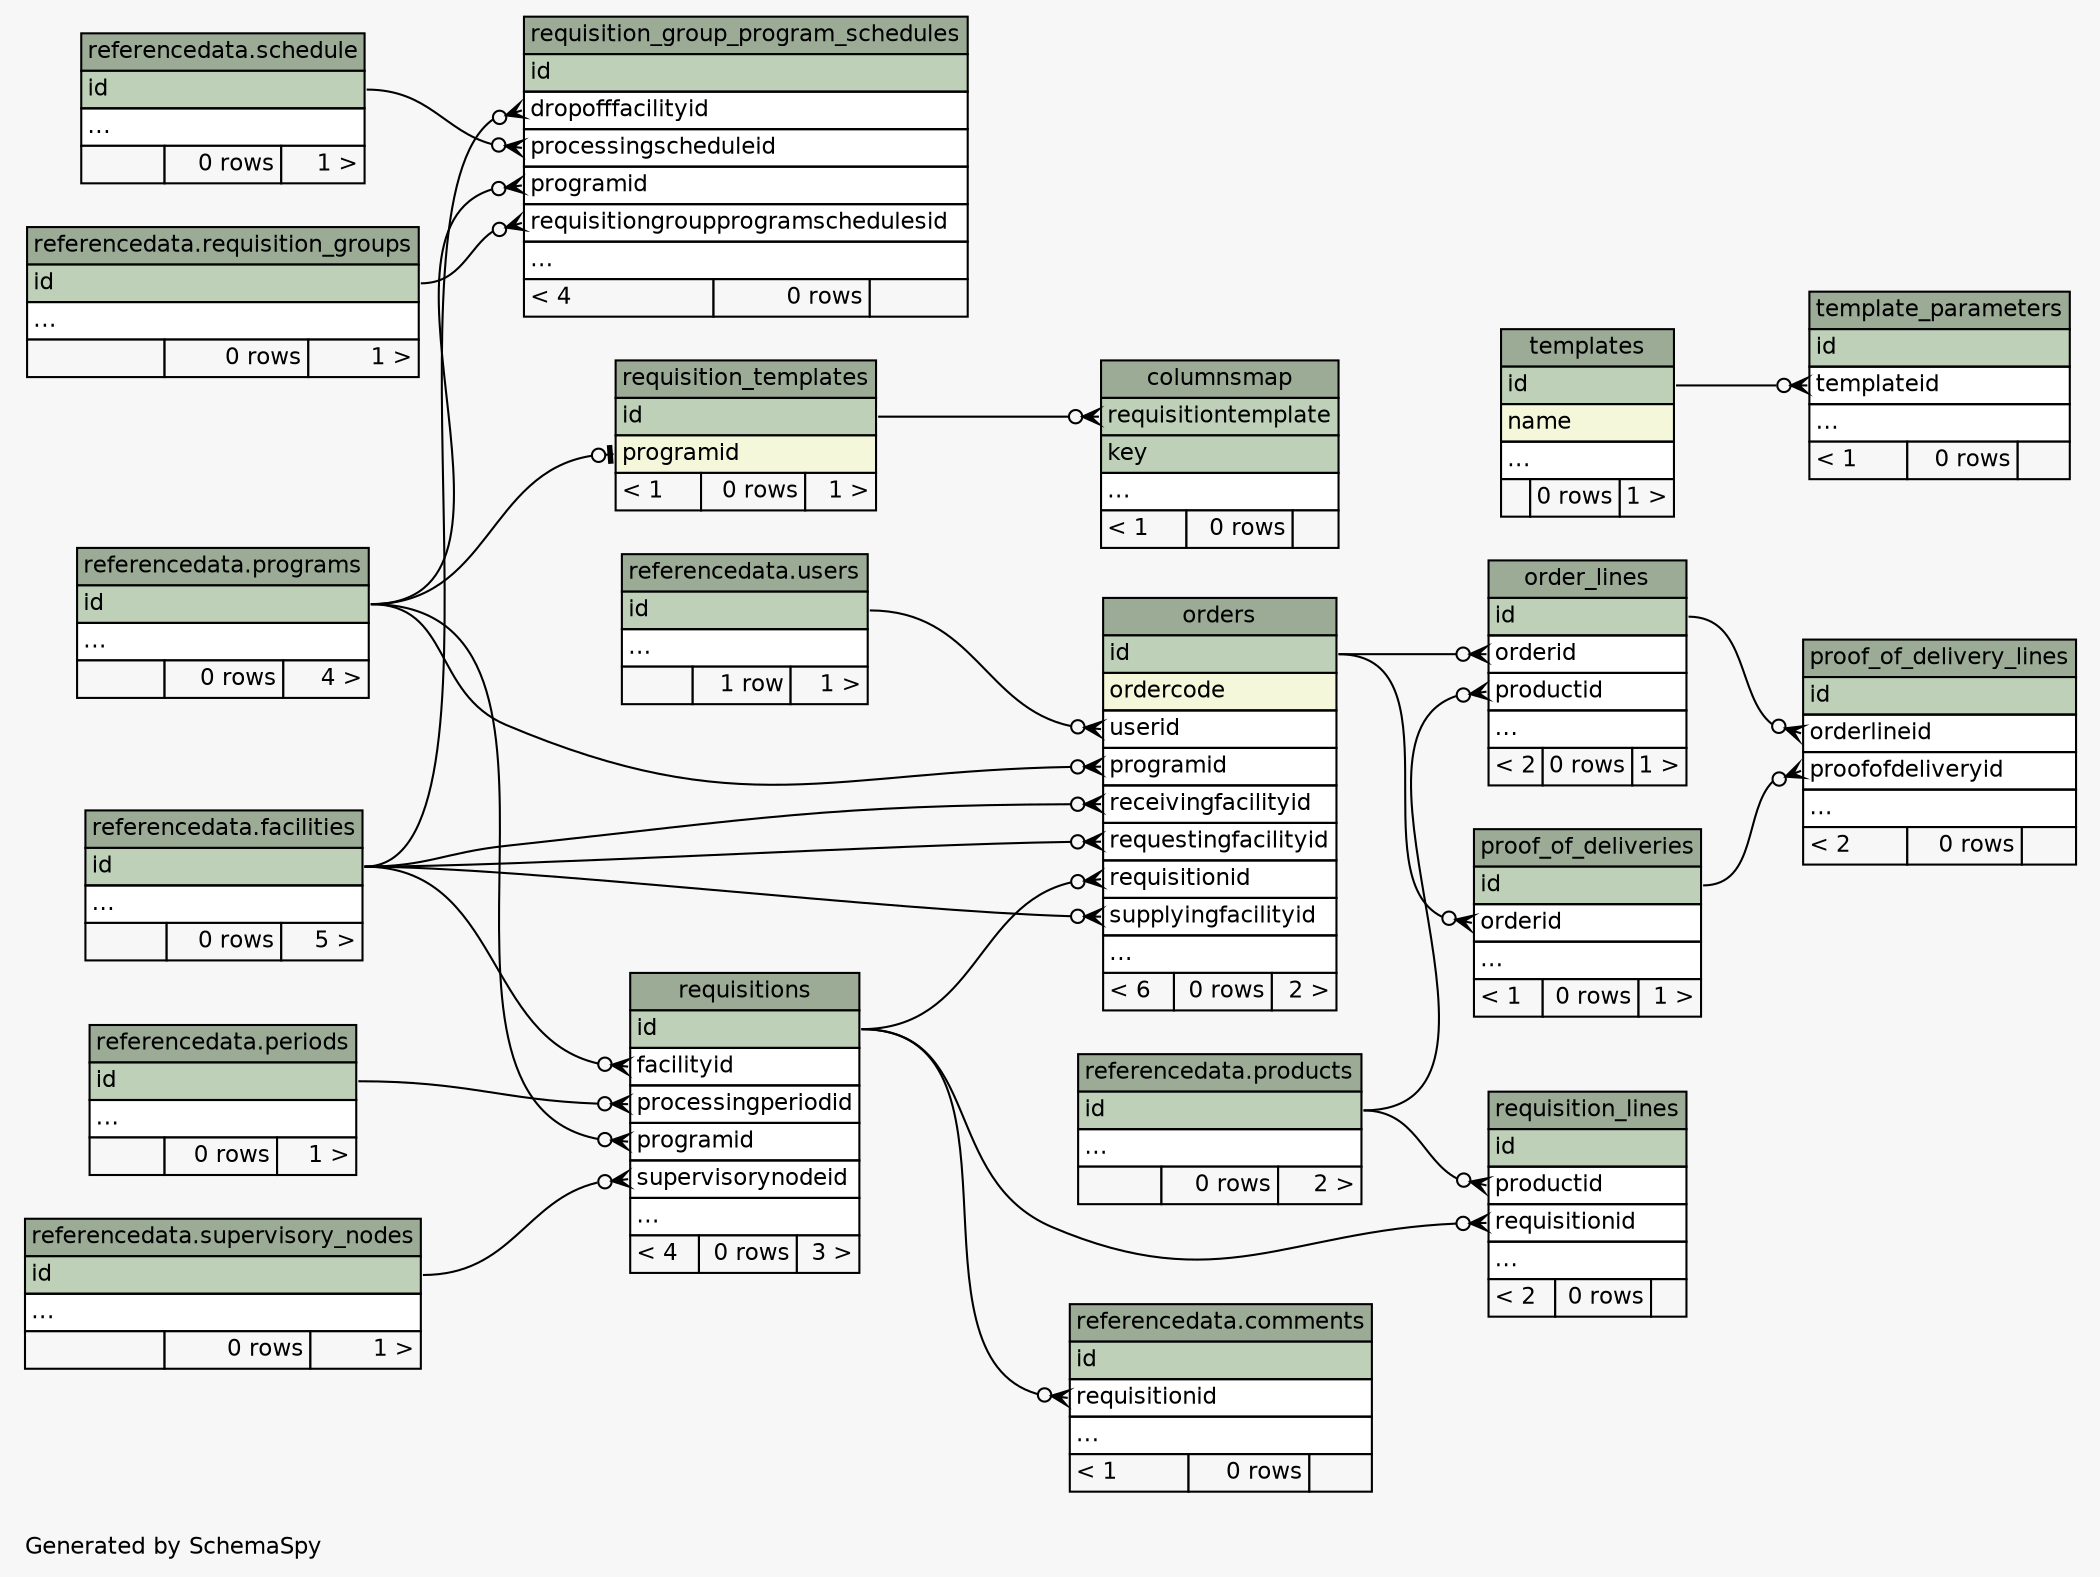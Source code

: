 // dot 2.38.0 on Linux 4.1.17-22.30.amzn1.x86_64
// SchemaSpy rev 590
digraph "compactRelationshipsDiagram" {
  graph [
    rankdir="RL"
    bgcolor="#f7f7f7"
    label="\nGenerated by SchemaSpy"
    labeljust="l"
    nodesep="0.18"
    ranksep="0.46"
    fontname="Helvetica"
    fontsize="11"
  ];
  node [
    fontname="Helvetica"
    fontsize="11"
    shape="plaintext"
  ];
  edge [
    arrowsize="0.8"
  ];
  "columnsmap" [
    label=<
    <TABLE BORDER="0" CELLBORDER="1" CELLSPACING="0" BGCOLOR="#ffffff">
      <TR><TD COLSPAN="3" BGCOLOR="#9bab96" ALIGN="CENTER">columnsmap</TD></TR>
      <TR><TD PORT="requisitiontemplate" COLSPAN="3" BGCOLOR="#bed1b8" ALIGN="LEFT">requisitiontemplate</TD></TR>
      <TR><TD PORT="key" COLSPAN="3" BGCOLOR="#bed1b8" ALIGN="LEFT">key</TD></TR>
      <TR><TD PORT="elipses" COLSPAN="3" ALIGN="LEFT">...</TD></TR>
      <TR><TD ALIGN="LEFT" BGCOLOR="#f7f7f7">&lt; 1</TD><TD ALIGN="RIGHT" BGCOLOR="#f7f7f7">0 rows</TD><TD ALIGN="RIGHT" BGCOLOR="#f7f7f7">  </TD></TR>
    </TABLE>>
    URL="tables/columnsmap.html"
    tooltip="columnsmap"
  ];
  "referencedata.comments" [
    label=<
    <TABLE BORDER="0" CELLBORDER="1" CELLSPACING="0" BGCOLOR="#ffffff">
      <TR><TD COLSPAN="3" BGCOLOR="#9bab96" ALIGN="CENTER">referencedata.comments</TD></TR>
      <TR><TD PORT="id" COLSPAN="3" BGCOLOR="#bed1b8" ALIGN="LEFT">id</TD></TR>
      <TR><TD PORT="requisitionid" COLSPAN="3" ALIGN="LEFT">requisitionid</TD></TR>
      <TR><TD PORT="elipses" COLSPAN="3" ALIGN="LEFT">...</TD></TR>
      <TR><TD ALIGN="LEFT" BGCOLOR="#f7f7f7">&lt; 1</TD><TD ALIGN="RIGHT" BGCOLOR="#f7f7f7">0 rows</TD><TD ALIGN="RIGHT" BGCOLOR="#f7f7f7">  </TD></TR>
    </TABLE>>
    URL="tables/../../referencedata/tables/comments.html"
    tooltip="referencedata.comments"
  ];
  "referencedata.facilities" [
    label=<
    <TABLE BORDER="0" CELLBORDER="1" CELLSPACING="0" BGCOLOR="#ffffff">
      <TR><TD COLSPAN="3" BGCOLOR="#9bab96" ALIGN="CENTER">referencedata.facilities</TD></TR>
      <TR><TD PORT="id" COLSPAN="3" BGCOLOR="#bed1b8" ALIGN="LEFT">id</TD></TR>
      <TR><TD PORT="elipses" COLSPAN="3" ALIGN="LEFT">...</TD></TR>
      <TR><TD ALIGN="LEFT" BGCOLOR="#f7f7f7">  </TD><TD ALIGN="RIGHT" BGCOLOR="#f7f7f7">0 rows</TD><TD ALIGN="RIGHT" BGCOLOR="#f7f7f7">5 &gt;</TD></TR>
    </TABLE>>
    URL="tables/../../referencedata/tables/facilities.html"
    tooltip="referencedata.facilities"
  ];
  "order_lines" [
    label=<
    <TABLE BORDER="0" CELLBORDER="1" CELLSPACING="0" BGCOLOR="#ffffff">
      <TR><TD COLSPAN="3" BGCOLOR="#9bab96" ALIGN="CENTER">order_lines</TD></TR>
      <TR><TD PORT="id" COLSPAN="3" BGCOLOR="#bed1b8" ALIGN="LEFT">id</TD></TR>
      <TR><TD PORT="orderid" COLSPAN="3" ALIGN="LEFT">orderid</TD></TR>
      <TR><TD PORT="productid" COLSPAN="3" ALIGN="LEFT">productid</TD></TR>
      <TR><TD PORT="elipses" COLSPAN="3" ALIGN="LEFT">...</TD></TR>
      <TR><TD ALIGN="LEFT" BGCOLOR="#f7f7f7">&lt; 2</TD><TD ALIGN="RIGHT" BGCOLOR="#f7f7f7">0 rows</TD><TD ALIGN="RIGHT" BGCOLOR="#f7f7f7">1 &gt;</TD></TR>
    </TABLE>>
    URL="tables/order_lines.html"
    tooltip="order_lines"
  ];
  "orders" [
    label=<
    <TABLE BORDER="0" CELLBORDER="1" CELLSPACING="0" BGCOLOR="#ffffff">
      <TR><TD COLSPAN="3" BGCOLOR="#9bab96" ALIGN="CENTER">orders</TD></TR>
      <TR><TD PORT="id" COLSPAN="3" BGCOLOR="#bed1b8" ALIGN="LEFT">id</TD></TR>
      <TR><TD PORT="ordercode" COLSPAN="3" BGCOLOR="#f4f7da" ALIGN="LEFT">ordercode</TD></TR>
      <TR><TD PORT="userid" COLSPAN="3" ALIGN="LEFT">userid</TD></TR>
      <TR><TD PORT="programid" COLSPAN="3" ALIGN="LEFT">programid</TD></TR>
      <TR><TD PORT="receivingfacilityid" COLSPAN="3" ALIGN="LEFT">receivingfacilityid</TD></TR>
      <TR><TD PORT="requestingfacilityid" COLSPAN="3" ALIGN="LEFT">requestingfacilityid</TD></TR>
      <TR><TD PORT="requisitionid" COLSPAN="3" ALIGN="LEFT">requisitionid</TD></TR>
      <TR><TD PORT="supplyingfacilityid" COLSPAN="3" ALIGN="LEFT">supplyingfacilityid</TD></TR>
      <TR><TD PORT="elipses" COLSPAN="3" ALIGN="LEFT">...</TD></TR>
      <TR><TD ALIGN="LEFT" BGCOLOR="#f7f7f7">&lt; 6</TD><TD ALIGN="RIGHT" BGCOLOR="#f7f7f7">0 rows</TD><TD ALIGN="RIGHT" BGCOLOR="#f7f7f7">2 &gt;</TD></TR>
    </TABLE>>
    URL="tables/orders.html"
    tooltip="orders"
  ];
  "referencedata.periods" [
    label=<
    <TABLE BORDER="0" CELLBORDER="1" CELLSPACING="0" BGCOLOR="#ffffff">
      <TR><TD COLSPAN="3" BGCOLOR="#9bab96" ALIGN="CENTER">referencedata.periods</TD></TR>
      <TR><TD PORT="id" COLSPAN="3" BGCOLOR="#bed1b8" ALIGN="LEFT">id</TD></TR>
      <TR><TD PORT="elipses" COLSPAN="3" ALIGN="LEFT">...</TD></TR>
      <TR><TD ALIGN="LEFT" BGCOLOR="#f7f7f7">  </TD><TD ALIGN="RIGHT" BGCOLOR="#f7f7f7">0 rows</TD><TD ALIGN="RIGHT" BGCOLOR="#f7f7f7">1 &gt;</TD></TR>
    </TABLE>>
    URL="tables/../../referencedata/tables/periods.html"
    tooltip="referencedata.periods"
  ];
  "referencedata.products" [
    label=<
    <TABLE BORDER="0" CELLBORDER="1" CELLSPACING="0" BGCOLOR="#ffffff">
      <TR><TD COLSPAN="3" BGCOLOR="#9bab96" ALIGN="CENTER">referencedata.products</TD></TR>
      <TR><TD PORT="id" COLSPAN="3" BGCOLOR="#bed1b8" ALIGN="LEFT">id</TD></TR>
      <TR><TD PORT="elipses" COLSPAN="3" ALIGN="LEFT">...</TD></TR>
      <TR><TD ALIGN="LEFT" BGCOLOR="#f7f7f7">  </TD><TD ALIGN="RIGHT" BGCOLOR="#f7f7f7">0 rows</TD><TD ALIGN="RIGHT" BGCOLOR="#f7f7f7">2 &gt;</TD></TR>
    </TABLE>>
    URL="tables/../../referencedata/tables/products.html"
    tooltip="referencedata.products"
  ];
  "referencedata.programs" [
    label=<
    <TABLE BORDER="0" CELLBORDER="1" CELLSPACING="0" BGCOLOR="#ffffff">
      <TR><TD COLSPAN="3" BGCOLOR="#9bab96" ALIGN="CENTER">referencedata.programs</TD></TR>
      <TR><TD PORT="id" COLSPAN="3" BGCOLOR="#bed1b8" ALIGN="LEFT">id</TD></TR>
      <TR><TD PORT="elipses" COLSPAN="3" ALIGN="LEFT">...</TD></TR>
      <TR><TD ALIGN="LEFT" BGCOLOR="#f7f7f7">  </TD><TD ALIGN="RIGHT" BGCOLOR="#f7f7f7">0 rows</TD><TD ALIGN="RIGHT" BGCOLOR="#f7f7f7">4 &gt;</TD></TR>
    </TABLE>>
    URL="tables/../../referencedata/tables/programs.html"
    tooltip="referencedata.programs"
  ];
  "proof_of_deliveries" [
    label=<
    <TABLE BORDER="0" CELLBORDER="1" CELLSPACING="0" BGCOLOR="#ffffff">
      <TR><TD COLSPAN="3" BGCOLOR="#9bab96" ALIGN="CENTER">proof_of_deliveries</TD></TR>
      <TR><TD PORT="id" COLSPAN="3" BGCOLOR="#bed1b8" ALIGN="LEFT">id</TD></TR>
      <TR><TD PORT="orderid" COLSPAN="3" ALIGN="LEFT">orderid</TD></TR>
      <TR><TD PORT="elipses" COLSPAN="3" ALIGN="LEFT">...</TD></TR>
      <TR><TD ALIGN="LEFT" BGCOLOR="#f7f7f7">&lt; 1</TD><TD ALIGN="RIGHT" BGCOLOR="#f7f7f7">0 rows</TD><TD ALIGN="RIGHT" BGCOLOR="#f7f7f7">1 &gt;</TD></TR>
    </TABLE>>
    URL="tables/proof_of_deliveries.html"
    tooltip="proof_of_deliveries"
  ];
  "proof_of_delivery_lines" [
    label=<
    <TABLE BORDER="0" CELLBORDER="1" CELLSPACING="0" BGCOLOR="#ffffff">
      <TR><TD COLSPAN="3" BGCOLOR="#9bab96" ALIGN="CENTER">proof_of_delivery_lines</TD></TR>
      <TR><TD PORT="id" COLSPAN="3" BGCOLOR="#bed1b8" ALIGN="LEFT">id</TD></TR>
      <TR><TD PORT="orderlineid" COLSPAN="3" ALIGN="LEFT">orderlineid</TD></TR>
      <TR><TD PORT="proofofdeliveryid" COLSPAN="3" ALIGN="LEFT">proofofdeliveryid</TD></TR>
      <TR><TD PORT="elipses" COLSPAN="3" ALIGN="LEFT">...</TD></TR>
      <TR><TD ALIGN="LEFT" BGCOLOR="#f7f7f7">&lt; 2</TD><TD ALIGN="RIGHT" BGCOLOR="#f7f7f7">0 rows</TD><TD ALIGN="RIGHT" BGCOLOR="#f7f7f7">  </TD></TR>
    </TABLE>>
    URL="tables/proof_of_delivery_lines.html"
    tooltip="proof_of_delivery_lines"
  ];
  "requisition_group_program_schedules" [
    label=<
    <TABLE BORDER="0" CELLBORDER="1" CELLSPACING="0" BGCOLOR="#ffffff">
      <TR><TD COLSPAN="3" BGCOLOR="#9bab96" ALIGN="CENTER">requisition_group_program_schedules</TD></TR>
      <TR><TD PORT="id" COLSPAN="3" BGCOLOR="#bed1b8" ALIGN="LEFT">id</TD></TR>
      <TR><TD PORT="dropofffacilityid" COLSPAN="3" ALIGN="LEFT">dropofffacilityid</TD></TR>
      <TR><TD PORT="processingscheduleid" COLSPAN="3" ALIGN="LEFT">processingscheduleid</TD></TR>
      <TR><TD PORT="programid" COLSPAN="3" ALIGN="LEFT">programid</TD></TR>
      <TR><TD PORT="requisitiongroupprogramschedulesid" COLSPAN="3" ALIGN="LEFT">requisitiongroupprogramschedulesid</TD></TR>
      <TR><TD PORT="elipses" COLSPAN="3" ALIGN="LEFT">...</TD></TR>
      <TR><TD ALIGN="LEFT" BGCOLOR="#f7f7f7">&lt; 4</TD><TD ALIGN="RIGHT" BGCOLOR="#f7f7f7">0 rows</TD><TD ALIGN="RIGHT" BGCOLOR="#f7f7f7">  </TD></TR>
    </TABLE>>
    URL="tables/requisition_group_program_schedules.html"
    tooltip="requisition_group_program_schedules"
  ];
  "referencedata.requisition_groups" [
    label=<
    <TABLE BORDER="0" CELLBORDER="1" CELLSPACING="0" BGCOLOR="#ffffff">
      <TR><TD COLSPAN="3" BGCOLOR="#9bab96" ALIGN="CENTER">referencedata.requisition_groups</TD></TR>
      <TR><TD PORT="id" COLSPAN="3" BGCOLOR="#bed1b8" ALIGN="LEFT">id</TD></TR>
      <TR><TD PORT="elipses" COLSPAN="3" ALIGN="LEFT">...</TD></TR>
      <TR><TD ALIGN="LEFT" BGCOLOR="#f7f7f7">  </TD><TD ALIGN="RIGHT" BGCOLOR="#f7f7f7">0 rows</TD><TD ALIGN="RIGHT" BGCOLOR="#f7f7f7">1 &gt;</TD></TR>
    </TABLE>>
    URL="tables/../../referencedata/tables/requisition_groups.html"
    tooltip="referencedata.requisition_groups"
  ];
  "requisition_lines" [
    label=<
    <TABLE BORDER="0" CELLBORDER="1" CELLSPACING="0" BGCOLOR="#ffffff">
      <TR><TD COLSPAN="3" BGCOLOR="#9bab96" ALIGN="CENTER">requisition_lines</TD></TR>
      <TR><TD PORT="id" COLSPAN="3" BGCOLOR="#bed1b8" ALIGN="LEFT">id</TD></TR>
      <TR><TD PORT="productid" COLSPAN="3" ALIGN="LEFT">productid</TD></TR>
      <TR><TD PORT="requisitionid" COLSPAN="3" ALIGN="LEFT">requisitionid</TD></TR>
      <TR><TD PORT="elipses" COLSPAN="3" ALIGN="LEFT">...</TD></TR>
      <TR><TD ALIGN="LEFT" BGCOLOR="#f7f7f7">&lt; 2</TD><TD ALIGN="RIGHT" BGCOLOR="#f7f7f7">0 rows</TD><TD ALIGN="RIGHT" BGCOLOR="#f7f7f7">  </TD></TR>
    </TABLE>>
    URL="tables/requisition_lines.html"
    tooltip="requisition_lines"
  ];
  "requisition_templates" [
    label=<
    <TABLE BORDER="0" CELLBORDER="1" CELLSPACING="0" BGCOLOR="#ffffff">
      <TR><TD COLSPAN="3" BGCOLOR="#9bab96" ALIGN="CENTER">requisition_templates</TD></TR>
      <TR><TD PORT="id" COLSPAN="3" BGCOLOR="#bed1b8" ALIGN="LEFT">id</TD></TR>
      <TR><TD PORT="programid" COLSPAN="3" BGCOLOR="#f4f7da" ALIGN="LEFT">programid</TD></TR>
      <TR><TD ALIGN="LEFT" BGCOLOR="#f7f7f7">&lt; 1</TD><TD ALIGN="RIGHT" BGCOLOR="#f7f7f7">0 rows</TD><TD ALIGN="RIGHT" BGCOLOR="#f7f7f7">1 &gt;</TD></TR>
    </TABLE>>
    URL="tables/requisition_templates.html"
    tooltip="requisition_templates"
  ];
  "requisitions" [
    label=<
    <TABLE BORDER="0" CELLBORDER="1" CELLSPACING="0" BGCOLOR="#ffffff">
      <TR><TD COLSPAN="3" BGCOLOR="#9bab96" ALIGN="CENTER">requisitions</TD></TR>
      <TR><TD PORT="id" COLSPAN="3" BGCOLOR="#bed1b8" ALIGN="LEFT">id</TD></TR>
      <TR><TD PORT="facilityid" COLSPAN="3" ALIGN="LEFT">facilityid</TD></TR>
      <TR><TD PORT="processingperiodid" COLSPAN="3" ALIGN="LEFT">processingperiodid</TD></TR>
      <TR><TD PORT="programid" COLSPAN="3" ALIGN="LEFT">programid</TD></TR>
      <TR><TD PORT="supervisorynodeid" COLSPAN="3" ALIGN="LEFT">supervisorynodeid</TD></TR>
      <TR><TD PORT="elipses" COLSPAN="3" ALIGN="LEFT">...</TD></TR>
      <TR><TD ALIGN="LEFT" BGCOLOR="#f7f7f7">&lt; 4</TD><TD ALIGN="RIGHT" BGCOLOR="#f7f7f7">0 rows</TD><TD ALIGN="RIGHT" BGCOLOR="#f7f7f7">3 &gt;</TD></TR>
    </TABLE>>
    URL="tables/requisitions.html"
    tooltip="requisitions"
  ];
  "referencedata.schedule" [
    label=<
    <TABLE BORDER="0" CELLBORDER="1" CELLSPACING="0" BGCOLOR="#ffffff">
      <TR><TD COLSPAN="3" BGCOLOR="#9bab96" ALIGN="CENTER">referencedata.schedule</TD></TR>
      <TR><TD PORT="id" COLSPAN="3" BGCOLOR="#bed1b8" ALIGN="LEFT">id</TD></TR>
      <TR><TD PORT="elipses" COLSPAN="3" ALIGN="LEFT">...</TD></TR>
      <TR><TD ALIGN="LEFT" BGCOLOR="#f7f7f7">  </TD><TD ALIGN="RIGHT" BGCOLOR="#f7f7f7">0 rows</TD><TD ALIGN="RIGHT" BGCOLOR="#f7f7f7">1 &gt;</TD></TR>
    </TABLE>>
    URL="tables/../../referencedata/tables/schedule.html"
    tooltip="referencedata.schedule"
  ];
  "referencedata.supervisory_nodes" [
    label=<
    <TABLE BORDER="0" CELLBORDER="1" CELLSPACING="0" BGCOLOR="#ffffff">
      <TR><TD COLSPAN="3" BGCOLOR="#9bab96" ALIGN="CENTER">referencedata.supervisory_nodes</TD></TR>
      <TR><TD PORT="id" COLSPAN="3" BGCOLOR="#bed1b8" ALIGN="LEFT">id</TD></TR>
      <TR><TD PORT="elipses" COLSPAN="3" ALIGN="LEFT">...</TD></TR>
      <TR><TD ALIGN="LEFT" BGCOLOR="#f7f7f7">  </TD><TD ALIGN="RIGHT" BGCOLOR="#f7f7f7">0 rows</TD><TD ALIGN="RIGHT" BGCOLOR="#f7f7f7">1 &gt;</TD></TR>
    </TABLE>>
    URL="tables/../../referencedata/tables/supervisory_nodes.html"
    tooltip="referencedata.supervisory_nodes"
  ];
  "template_parameters" [
    label=<
    <TABLE BORDER="0" CELLBORDER="1" CELLSPACING="0" BGCOLOR="#ffffff">
      <TR><TD COLSPAN="3" BGCOLOR="#9bab96" ALIGN="CENTER">template_parameters</TD></TR>
      <TR><TD PORT="id" COLSPAN="3" BGCOLOR="#bed1b8" ALIGN="LEFT">id</TD></TR>
      <TR><TD PORT="templateid" COLSPAN="3" ALIGN="LEFT">templateid</TD></TR>
      <TR><TD PORT="elipses" COLSPAN="3" ALIGN="LEFT">...</TD></TR>
      <TR><TD ALIGN="LEFT" BGCOLOR="#f7f7f7">&lt; 1</TD><TD ALIGN="RIGHT" BGCOLOR="#f7f7f7">0 rows</TD><TD ALIGN="RIGHT" BGCOLOR="#f7f7f7">  </TD></TR>
    </TABLE>>
    URL="tables/template_parameters.html"
    tooltip="template_parameters"
  ];
  "templates" [
    label=<
    <TABLE BORDER="0" CELLBORDER="1" CELLSPACING="0" BGCOLOR="#ffffff">
      <TR><TD COLSPAN="3" BGCOLOR="#9bab96" ALIGN="CENTER">templates</TD></TR>
      <TR><TD PORT="id" COLSPAN="3" BGCOLOR="#bed1b8" ALIGN="LEFT">id</TD></TR>
      <TR><TD PORT="name" COLSPAN="3" BGCOLOR="#f4f7da" ALIGN="LEFT">name</TD></TR>
      <TR><TD PORT="elipses" COLSPAN="3" ALIGN="LEFT">...</TD></TR>
      <TR><TD ALIGN="LEFT" BGCOLOR="#f7f7f7">  </TD><TD ALIGN="RIGHT" BGCOLOR="#f7f7f7">0 rows</TD><TD ALIGN="RIGHT" BGCOLOR="#f7f7f7">1 &gt;</TD></TR>
    </TABLE>>
    URL="tables/templates.html"
    tooltip="templates"
  ];
  "referencedata.users" [
    label=<
    <TABLE BORDER="0" CELLBORDER="1" CELLSPACING="0" BGCOLOR="#ffffff">
      <TR><TD COLSPAN="3" BGCOLOR="#9bab96" ALIGN="CENTER">referencedata.users</TD></TR>
      <TR><TD PORT="id" COLSPAN="3" BGCOLOR="#bed1b8" ALIGN="LEFT">id</TD></TR>
      <TR><TD PORT="elipses" COLSPAN="3" ALIGN="LEFT">...</TD></TR>
      <TR><TD ALIGN="LEFT" BGCOLOR="#f7f7f7">  </TD><TD ALIGN="RIGHT" BGCOLOR="#f7f7f7">1 row</TD><TD ALIGN="RIGHT" BGCOLOR="#f7f7f7">1 &gt;</TD></TR>
    </TABLE>>
    URL="tables/../../referencedata/tables/users.html"
    tooltip="referencedata.users"
  ];
  "columnsmap":"requisitiontemplate":w -> "requisition_templates":"id":e [arrowhead=none dir=back arrowtail=crowodot];
  "referencedata.comments":"requisitionid":w -> "requisitions":"id":e [arrowhead=none dir=back arrowtail=crowodot];
  "order_lines":"orderid":w -> "orders":"id":e [arrowhead=none dir=back arrowtail=crowodot];
  "order_lines":"productid":w -> "referencedata.products":"id":e [arrowhead=none dir=back arrowtail=crowodot];
  "orders":"programid":w -> "referencedata.programs":"id":e [arrowhead=none dir=back arrowtail=crowodot];
  "orders":"receivingfacilityid":w -> "referencedata.facilities":"id":e [arrowhead=none dir=back arrowtail=crowodot];
  "orders":"requestingfacilityid":w -> "referencedata.facilities":"id":e [arrowhead=none dir=back arrowtail=crowodot];
  "orders":"requisitionid":w -> "requisitions":"id":e [arrowhead=none dir=back arrowtail=crowodot];
  "orders":"supplyingfacilityid":w -> "referencedata.facilities":"id":e [arrowhead=none dir=back arrowtail=crowodot];
  "orders":"userid":w -> "referencedata.users":"id":e [arrowhead=none dir=back arrowtail=crowodot];
  "proof_of_deliveries":"orderid":w -> "orders":"id":e [arrowhead=none dir=back arrowtail=crowodot];
  "proof_of_delivery_lines":"orderlineid":w -> "order_lines":"id":e [arrowhead=none dir=back arrowtail=crowodot];
  "proof_of_delivery_lines":"proofofdeliveryid":w -> "proof_of_deliveries":"id":e [arrowhead=none dir=back arrowtail=crowodot];
  "requisition_group_program_schedules":"dropofffacilityid":w -> "referencedata.facilities":"id":e [arrowhead=none dir=back arrowtail=crowodot];
  "requisition_group_program_schedules":"processingscheduleid":w -> "referencedata.schedule":"id":e [arrowhead=none dir=back arrowtail=crowodot];
  "requisition_group_program_schedules":"programid":w -> "referencedata.programs":"id":e [arrowhead=none dir=back arrowtail=crowodot];
  "requisition_group_program_schedules":"requisitiongroupprogramschedulesid":w -> "referencedata.requisition_groups":"id":e [arrowhead=none dir=back arrowtail=crowodot];
  "requisition_lines":"productid":w -> "referencedata.products":"id":e [arrowhead=none dir=back arrowtail=crowodot];
  "requisition_lines":"requisitionid":w -> "requisitions":"id":e [arrowhead=none dir=back arrowtail=crowodot];
  "requisition_templates":"programid":w -> "referencedata.programs":"id":e [arrowhead=none dir=back arrowtail=teeodot];
  "requisitions":"facilityid":w -> "referencedata.facilities":"id":e [arrowhead=none dir=back arrowtail=crowodot];
  "requisitions":"processingperiodid":w -> "referencedata.periods":"id":e [arrowhead=none dir=back arrowtail=crowodot];
  "requisitions":"programid":w -> "referencedata.programs":"id":e [arrowhead=none dir=back arrowtail=crowodot];
  "requisitions":"supervisorynodeid":w -> "referencedata.supervisory_nodes":"id":e [arrowhead=none dir=back arrowtail=crowodot];
  "template_parameters":"templateid":w -> "templates":"id":e [arrowhead=none dir=back arrowtail=crowodot];
}
